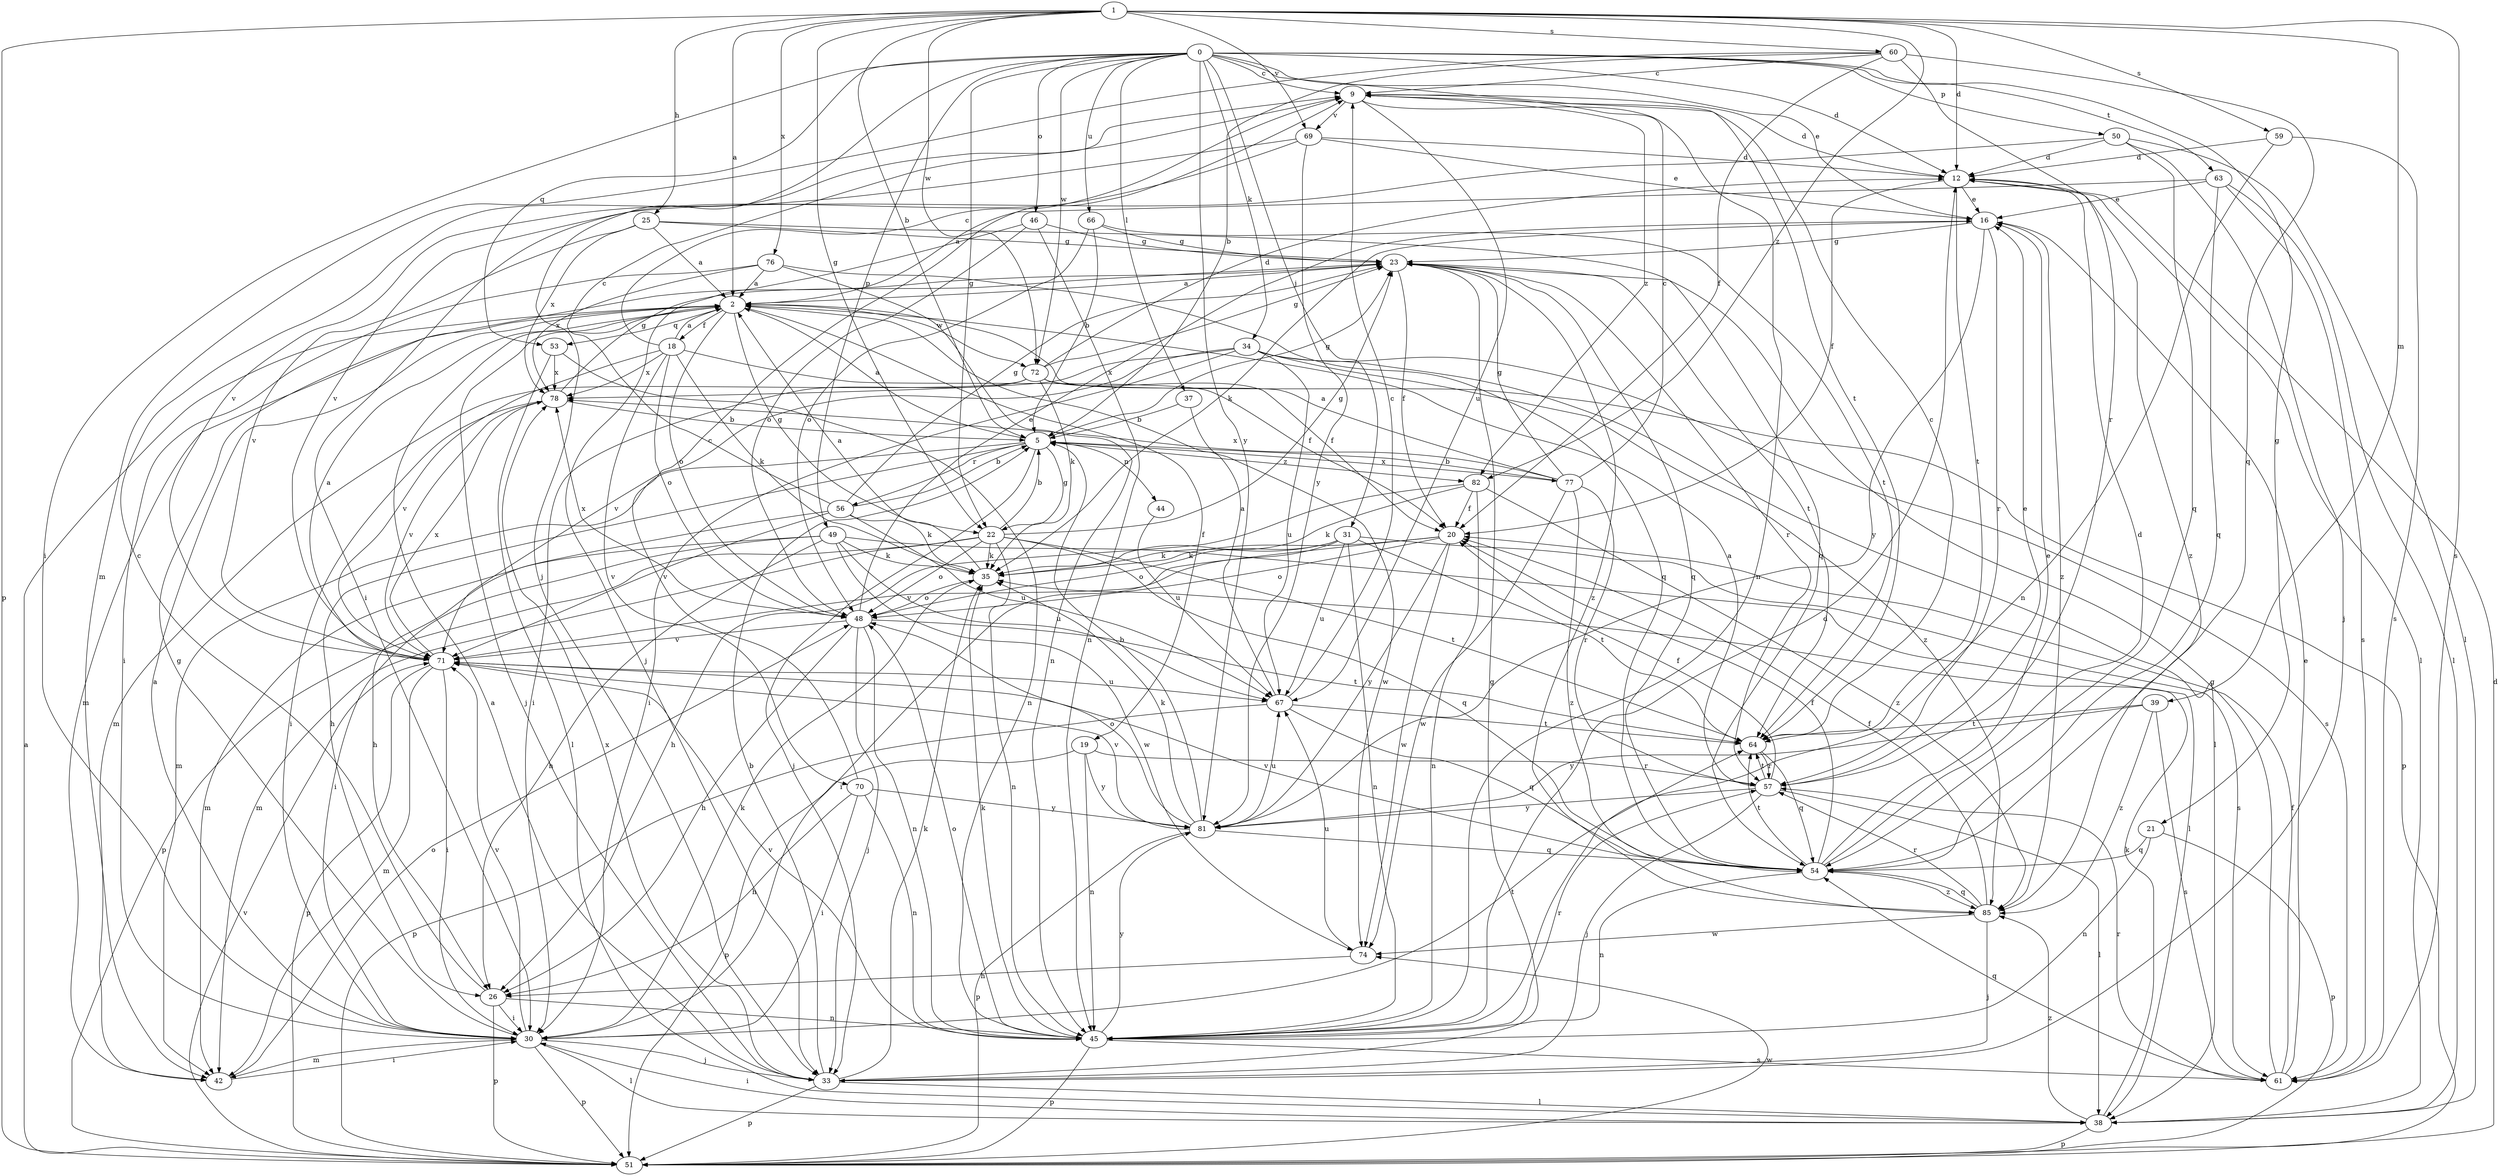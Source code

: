 strict digraph  {
0;
1;
2;
5;
9;
12;
16;
18;
19;
20;
21;
22;
23;
25;
26;
30;
31;
33;
34;
35;
37;
38;
39;
42;
44;
45;
46;
48;
49;
50;
51;
53;
54;
56;
57;
59;
60;
61;
63;
64;
66;
67;
69;
70;
71;
72;
74;
76;
77;
78;
81;
82;
85;
0 -> 9  [label=c];
0 -> 12  [label=d];
0 -> 16  [label=e];
0 -> 21  [label=g];
0 -> 22  [label=g];
0 -> 30  [label=i];
0 -> 31  [label=j];
0 -> 33  [label=j];
0 -> 34  [label=k];
0 -> 37  [label=l];
0 -> 46  [label=o];
0 -> 49  [label=p];
0 -> 50  [label=p];
0 -> 53  [label=q];
0 -> 63  [label=t];
0 -> 64  [label=t];
0 -> 66  [label=u];
0 -> 72  [label=w];
0 -> 81  [label=y];
1 -> 2  [label=a];
1 -> 5  [label=b];
1 -> 12  [label=d];
1 -> 22  [label=g];
1 -> 25  [label=h];
1 -> 39  [label=m];
1 -> 51  [label=p];
1 -> 59  [label=s];
1 -> 60  [label=s];
1 -> 61  [label=s];
1 -> 69  [label=v];
1 -> 72  [label=w];
1 -> 76  [label=x];
1 -> 82  [label=z];
2 -> 18  [label=f];
2 -> 19  [label=f];
2 -> 22  [label=g];
2 -> 33  [label=j];
2 -> 42  [label=m];
2 -> 48  [label=o];
2 -> 53  [label=q];
2 -> 72  [label=w];
5 -> 2  [label=a];
5 -> 22  [label=g];
5 -> 23  [label=g];
5 -> 26  [label=h];
5 -> 33  [label=j];
5 -> 42  [label=m];
5 -> 44  [label=n];
5 -> 56  [label=r];
5 -> 77  [label=x];
5 -> 82  [label=z];
9 -> 12  [label=d];
9 -> 45  [label=n];
9 -> 67  [label=u];
9 -> 69  [label=v];
9 -> 82  [label=z];
12 -> 16  [label=e];
12 -> 20  [label=f];
12 -> 38  [label=l];
12 -> 64  [label=t];
12 -> 85  [label=z];
16 -> 23  [label=g];
16 -> 35  [label=k];
16 -> 57  [label=r];
16 -> 81  [label=y];
16 -> 85  [label=z];
18 -> 2  [label=a];
18 -> 9  [label=c];
18 -> 20  [label=f];
18 -> 35  [label=k];
18 -> 48  [label=o];
18 -> 70  [label=v];
18 -> 71  [label=v];
18 -> 78  [label=x];
19 -> 45  [label=n];
19 -> 51  [label=p];
19 -> 57  [label=r];
19 -> 81  [label=y];
20 -> 35  [label=k];
20 -> 48  [label=o];
20 -> 71  [label=v];
20 -> 74  [label=w];
20 -> 81  [label=y];
21 -> 45  [label=n];
21 -> 51  [label=p];
21 -> 54  [label=q];
22 -> 5  [label=b];
22 -> 23  [label=g];
22 -> 35  [label=k];
22 -> 42  [label=m];
22 -> 45  [label=n];
22 -> 48  [label=o];
22 -> 51  [label=p];
22 -> 54  [label=q];
22 -> 64  [label=t];
23 -> 2  [label=a];
23 -> 20  [label=f];
23 -> 54  [label=q];
23 -> 57  [label=r];
23 -> 64  [label=t];
23 -> 85  [label=z];
25 -> 2  [label=a];
25 -> 23  [label=g];
25 -> 54  [label=q];
25 -> 71  [label=v];
25 -> 78  [label=x];
26 -> 9  [label=c];
26 -> 30  [label=i];
26 -> 45  [label=n];
26 -> 51  [label=p];
30 -> 2  [label=a];
30 -> 23  [label=g];
30 -> 33  [label=j];
30 -> 35  [label=k];
30 -> 38  [label=l];
30 -> 42  [label=m];
30 -> 51  [label=p];
30 -> 64  [label=t];
30 -> 71  [label=v];
31 -> 30  [label=i];
31 -> 35  [label=k];
31 -> 45  [label=n];
31 -> 48  [label=o];
31 -> 61  [label=s];
31 -> 64  [label=t];
31 -> 67  [label=u];
33 -> 2  [label=a];
33 -> 5  [label=b];
33 -> 23  [label=g];
33 -> 35  [label=k];
33 -> 38  [label=l];
33 -> 51  [label=p];
33 -> 78  [label=x];
34 -> 30  [label=i];
34 -> 38  [label=l];
34 -> 61  [label=s];
34 -> 67  [label=u];
34 -> 71  [label=v];
34 -> 78  [label=x];
34 -> 85  [label=z];
35 -> 2  [label=a];
35 -> 48  [label=o];
37 -> 5  [label=b];
37 -> 74  [label=w];
38 -> 30  [label=i];
38 -> 35  [label=k];
38 -> 51  [label=p];
38 -> 85  [label=z];
39 -> 61  [label=s];
39 -> 64  [label=t];
39 -> 81  [label=y];
39 -> 85  [label=z];
42 -> 30  [label=i];
42 -> 48  [label=o];
44 -> 67  [label=u];
45 -> 12  [label=d];
45 -> 35  [label=k];
45 -> 48  [label=o];
45 -> 51  [label=p];
45 -> 57  [label=r];
45 -> 61  [label=s];
45 -> 71  [label=v];
45 -> 81  [label=y];
46 -> 23  [label=g];
46 -> 33  [label=j];
46 -> 45  [label=n];
46 -> 48  [label=o];
48 -> 16  [label=e];
48 -> 26  [label=h];
48 -> 33  [label=j];
48 -> 45  [label=n];
48 -> 64  [label=t];
48 -> 71  [label=v];
48 -> 78  [label=x];
49 -> 26  [label=h];
49 -> 30  [label=i];
49 -> 35  [label=k];
49 -> 38  [label=l];
49 -> 42  [label=m];
49 -> 67  [label=u];
49 -> 74  [label=w];
50 -> 12  [label=d];
50 -> 33  [label=j];
50 -> 38  [label=l];
50 -> 54  [label=q];
50 -> 71  [label=v];
51 -> 2  [label=a];
51 -> 12  [label=d];
51 -> 71  [label=v];
51 -> 74  [label=w];
53 -> 38  [label=l];
53 -> 45  [label=n];
53 -> 78  [label=x];
54 -> 12  [label=d];
54 -> 16  [label=e];
54 -> 20  [label=f];
54 -> 45  [label=n];
54 -> 64  [label=t];
54 -> 71  [label=v];
54 -> 85  [label=z];
56 -> 5  [label=b];
56 -> 9  [label=c];
56 -> 23  [label=g];
56 -> 26  [label=h];
56 -> 35  [label=k];
56 -> 67  [label=u];
56 -> 71  [label=v];
57 -> 2  [label=a];
57 -> 16  [label=e];
57 -> 20  [label=f];
57 -> 33  [label=j];
57 -> 38  [label=l];
57 -> 64  [label=t];
57 -> 81  [label=y];
59 -> 12  [label=d];
59 -> 45  [label=n];
59 -> 61  [label=s];
60 -> 5  [label=b];
60 -> 9  [label=c];
60 -> 20  [label=f];
60 -> 42  [label=m];
60 -> 54  [label=q];
60 -> 57  [label=r];
61 -> 16  [label=e];
61 -> 20  [label=f];
61 -> 23  [label=g];
61 -> 54  [label=q];
61 -> 57  [label=r];
63 -> 2  [label=a];
63 -> 16  [label=e];
63 -> 38  [label=l];
63 -> 54  [label=q];
63 -> 61  [label=s];
64 -> 9  [label=c];
64 -> 54  [label=q];
64 -> 57  [label=r];
66 -> 5  [label=b];
66 -> 23  [label=g];
66 -> 48  [label=o];
66 -> 64  [label=t];
67 -> 2  [label=a];
67 -> 9  [label=c];
67 -> 51  [label=p];
67 -> 54  [label=q];
67 -> 64  [label=t];
69 -> 12  [label=d];
69 -> 16  [label=e];
69 -> 30  [label=i];
69 -> 71  [label=v];
69 -> 81  [label=y];
70 -> 9  [label=c];
70 -> 26  [label=h];
70 -> 30  [label=i];
70 -> 45  [label=n];
70 -> 81  [label=y];
71 -> 2  [label=a];
71 -> 30  [label=i];
71 -> 42  [label=m];
71 -> 51  [label=p];
71 -> 67  [label=u];
71 -> 78  [label=x];
72 -> 12  [label=d];
72 -> 20  [label=f];
72 -> 23  [label=g];
72 -> 30  [label=i];
72 -> 35  [label=k];
72 -> 42  [label=m];
72 -> 51  [label=p];
74 -> 26  [label=h];
74 -> 67  [label=u];
76 -> 2  [label=a];
76 -> 30  [label=i];
76 -> 45  [label=n];
76 -> 54  [label=q];
76 -> 78  [label=x];
77 -> 2  [label=a];
77 -> 5  [label=b];
77 -> 9  [label=c];
77 -> 23  [label=g];
77 -> 57  [label=r];
77 -> 74  [label=w];
77 -> 78  [label=x];
77 -> 85  [label=z];
78 -> 5  [label=b];
78 -> 23  [label=g];
78 -> 30  [label=i];
78 -> 71  [label=v];
81 -> 5  [label=b];
81 -> 35  [label=k];
81 -> 48  [label=o];
81 -> 51  [label=p];
81 -> 54  [label=q];
81 -> 67  [label=u];
81 -> 71  [label=v];
82 -> 20  [label=f];
82 -> 26  [label=h];
82 -> 35  [label=k];
82 -> 45  [label=n];
82 -> 85  [label=z];
85 -> 20  [label=f];
85 -> 33  [label=j];
85 -> 54  [label=q];
85 -> 57  [label=r];
85 -> 74  [label=w];
}
